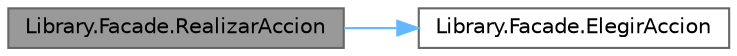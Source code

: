 digraph "Library.Facade.RealizarAccion"
{
 // INTERACTIVE_SVG=YES
 // LATEX_PDF_SIZE
  bgcolor="transparent";
  edge [fontname=Helvetica,fontsize=10,labelfontname=Helvetica,labelfontsize=10];
  node [fontname=Helvetica,fontsize=10,shape=box,height=0.2,width=0.4];
  rankdir="LR";
  Node1 [id="Node000001",label="Library.Facade.RealizarAccion",height=0.2,width=0.4,color="gray40", fillcolor="grey60", style="filled", fontcolor="black",tooltip="Se encarga de dar inicio a la acción que elige el entrenador."];
  Node1 -> Node2 [id="edge1_Node000001_Node000002",color="steelblue1",style="solid",tooltip=" "];
  Node2 [id="Node000002",label="Library.Facade.ElegirAccion",height=0.2,width=0.4,color="grey40", fillcolor="white", style="filled",URL="$classLibrary_1_1Facade.html#a4ac8988e3bb5916f39c1832c5f48c99c",tooltip="Se encarga de mostrar las acciones disponibles para el turno."];
}
